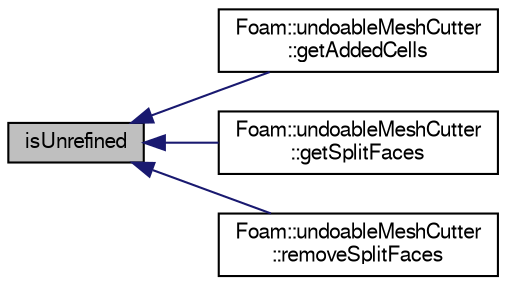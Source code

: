 digraph "isUnrefined"
{
  bgcolor="transparent";
  edge [fontname="FreeSans",fontsize="10",labelfontname="FreeSans",labelfontsize="10"];
  node [fontname="FreeSans",fontsize="10",shape=record];
  rankdir="LR";
  Node1 [label="isUnrefined",height=0.2,width=0.4,color="black", fillcolor="grey75", style="filled" fontcolor="black"];
  Node1 -> Node2 [dir="back",color="midnightblue",fontsize="10",style="solid",fontname="FreeSans"];
  Node2 [label="Foam::undoableMeshCutter\l::getAddedCells",height=0.2,width=0.4,color="black",URL="$a02663.html#a40cab529f2be9a13c3a42e58c934a750",tooltip="Like getSplitFaces but returns map from original to added cell. "];
  Node1 -> Node3 [dir="back",color="midnightblue",fontsize="10",style="solid",fontname="FreeSans"];
  Node3 [label="Foam::undoableMeshCutter\l::getSplitFaces",height=0.2,width=0.4,color="black",URL="$a02663.html#a45f35918f08160cc9efbc41ce16e8fc1",tooltip="Calculate split faces from current liveCells. Only. "];
  Node1 -> Node4 [dir="back",color="midnightblue",fontsize="10",style="solid",fontname="FreeSans"];
  Node4 [label="Foam::undoableMeshCutter\l::removeSplitFaces",height=0.2,width=0.4,color="black",URL="$a02663.html#afded860e134d9338c8bf9641a8c5e3c2",tooltip="Remove some refinement. Needs to be supplied subset of. "];
}
